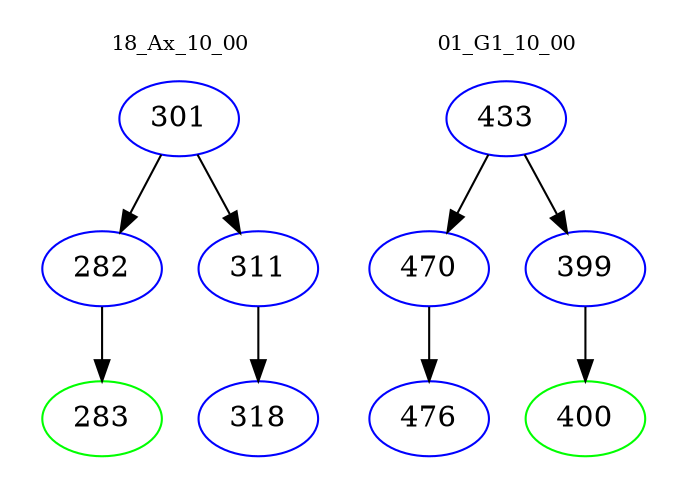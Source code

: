 digraph{
subgraph cluster_0 {
color = white
label = "18_Ax_10_00";
fontsize=10;
T0_301 [label="301", color="blue"]
T0_301 -> T0_282 [color="black"]
T0_282 [label="282", color="blue"]
T0_282 -> T0_283 [color="black"]
T0_283 [label="283", color="green"]
T0_301 -> T0_311 [color="black"]
T0_311 [label="311", color="blue"]
T0_311 -> T0_318 [color="black"]
T0_318 [label="318", color="blue"]
}
subgraph cluster_1 {
color = white
label = "01_G1_10_00";
fontsize=10;
T1_433 [label="433", color="blue"]
T1_433 -> T1_470 [color="black"]
T1_470 [label="470", color="blue"]
T1_470 -> T1_476 [color="black"]
T1_476 [label="476", color="blue"]
T1_433 -> T1_399 [color="black"]
T1_399 [label="399", color="blue"]
T1_399 -> T1_400 [color="black"]
T1_400 [label="400", color="green"]
}
}
